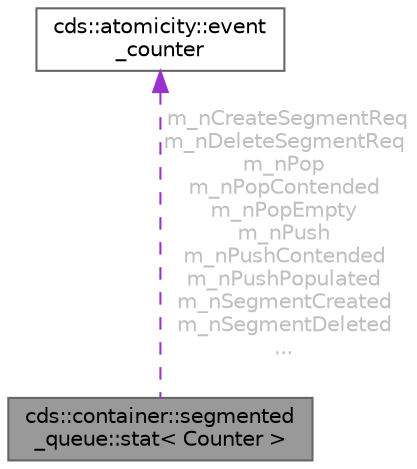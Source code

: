digraph "cds::container::segmented_queue::stat&lt; Counter &gt;"
{
 // LATEX_PDF_SIZE
  bgcolor="transparent";
  edge [fontname=Helvetica,fontsize=10,labelfontname=Helvetica,labelfontsize=10];
  node [fontname=Helvetica,fontsize=10,shape=box,height=0.2,width=0.4];
  Node1 [id="Node000001",label="cds::container::segmented\l_queue::stat\< Counter \>",height=0.2,width=0.4,color="gray40", fillcolor="grey60", style="filled", fontcolor="black",tooltip="SegmentedQueue internal statistics. May be used for debugging or profiling"];
  Node2 -> Node1 [id="edge1_Node000001_Node000002",dir="back",color="darkorchid3",style="dashed",tooltip=" ",label=" m_nCreateSegmentReq\nm_nDeleteSegmentReq\nm_nPop\nm_nPopContended\nm_nPopEmpty\nm_nPush\nm_nPushContended\nm_nPushPopulated\nm_nSegmentCreated\nm_nSegmentDeleted\n...",fontcolor="grey" ];
  Node2 [id="Node000002",label="cds::atomicity::event\l_counter",height=0.2,width=0.4,color="gray40", fillcolor="white", style="filled",URL="$classcds_1_1atomicity_1_1event__counter.html",tooltip="Atomic event counter."];
}
